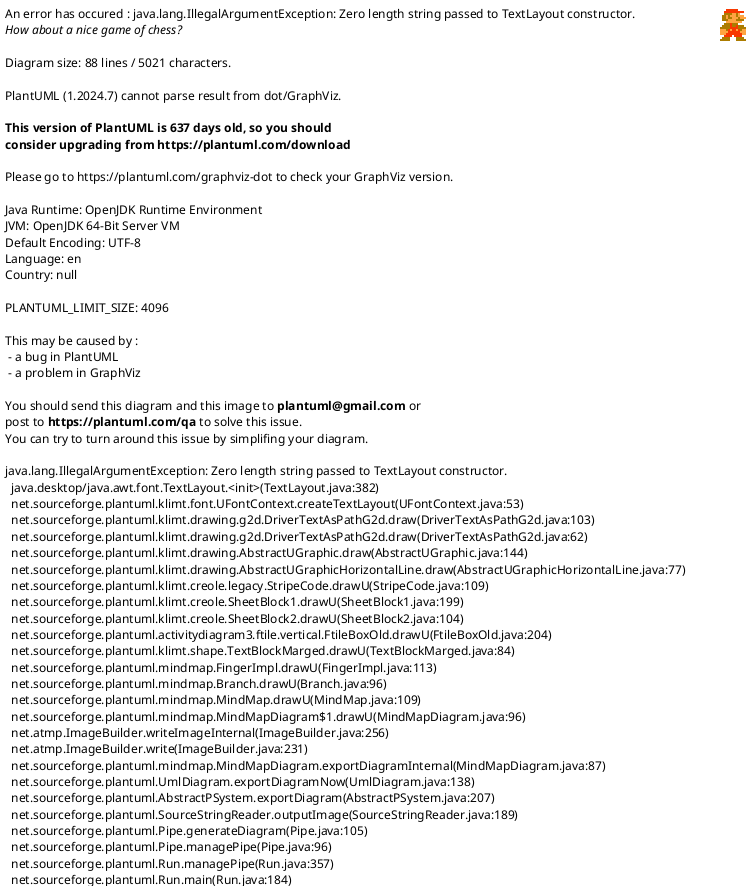 @startmindmap
scale 850 width
*:[[https://docs.substrate.io/tutorials/get-started/node-metrics/ Monitor node metrics]]
<code>

Substrate exposes metrics about the operation of your network.

For example, you can collect information about:
1. how many peers your node is connected to
2. how much memory your node is using.

To visualize these metrics, you can use tools like Prometheus and Grafana.

This tutorial demonstrates how to use Grafana and Prometheus
to scrape and visualize these types of node metrics .
</code>;
**[#darkseagreen]:A possible architecture
<code>

+-----------+                     +-------------+                                                              +---------+
| Substrate |                     | Prometheus  |                                                              | Grafana |
+-----------+                     +-------------+                                                              +---------+
      |               -----------------\ |                                                                          |
      |               | Every 1 minute |-|                                                                          |
      |               |----------------| |                                                                          |
      |                                  |                                                                          |
      |        GET current metric values |                                                                          |
      |<---------------------------------|                                                                          |
      |                                  |                                                                          |
      | `substrate_peers_count 5`        |                                                                          |
      |--------------------------------->|                                                                          |
      |                                  | --------------------------------------------------------------------\    |
      |                                  |-| Save metric value with corresponding time stamp in local database |    |
      |                                  | |-------------------------------------------------------------------|    |
      |                                  |                                         -------------------------------\ |
      |                                  |                                         | Every time user opens graphs |-|
      |                                  |                                         |------------------------------| |
      |                                  |                                                                          |
      |                                  |       GET values of metric `substrate_peers_count` from time-X to time-Y |
      |                                  |<-------------------------------------------------------------------------|
      |                                  |                                                                          |
      |                                  | `substrate_peers_count (1582023828, 5), (1582023847, 4) [...]`           |
      |                                  |------------------------------------------------------------------------->|
      |                                  |                                                                          |
</code>;
**:Tutorial objectives
<code>

1. Install Prometheus and Grafana.
2. Configure Prometheus to capture a time series for your Substrate node.
3. Configure Grafana to visualize the node metrics collected using the Prometheus endpoint.
</code>;
** [[https://docs.substrate.io/tutorials/get-started/node-metrics/#install-prometheus-and-grafana Install Prometheus and Grafana]]
** Start a Substrate node
**:Configure Prometheus to scrape your Substrate node
<code>
# prometheus.yml

# --snip--

# A scrape configuration containing exactly one endpoint to scrape:
# Here it's Prometheus itself.
scrape_configs:
  # The job name is added as a label `job=<job_name>` to any timeseries scraped from this config.
  - job_name: "substrate_node"

    # metrics_path defaults to '/metrics'
    # scheme defaults to 'http'.

    # Override the global default and scrape targets from this job every 5 seconds.
    # ** NOTE: you want to have this *LESS THAN* the block time in order to ensure
    # ** that you have a data point for every block!
    scrape_interval: 5s

    static_configs:
      - targets: ["localhost:9615"]


# specify a custom config file instead if you made one here:
./prometheus --config.file prometheus.yml
</code>;
***:Check all Prometheus metrics
<code>

curl localhost:9615/metrics
</code>;
**** [[https://docs.substrate.io/tutorials/get-started/node-metrics/#visualizing-prometheus-metrics-with-grafana Visualizing Prometheus metrics with Grafana]]
@endmindmap